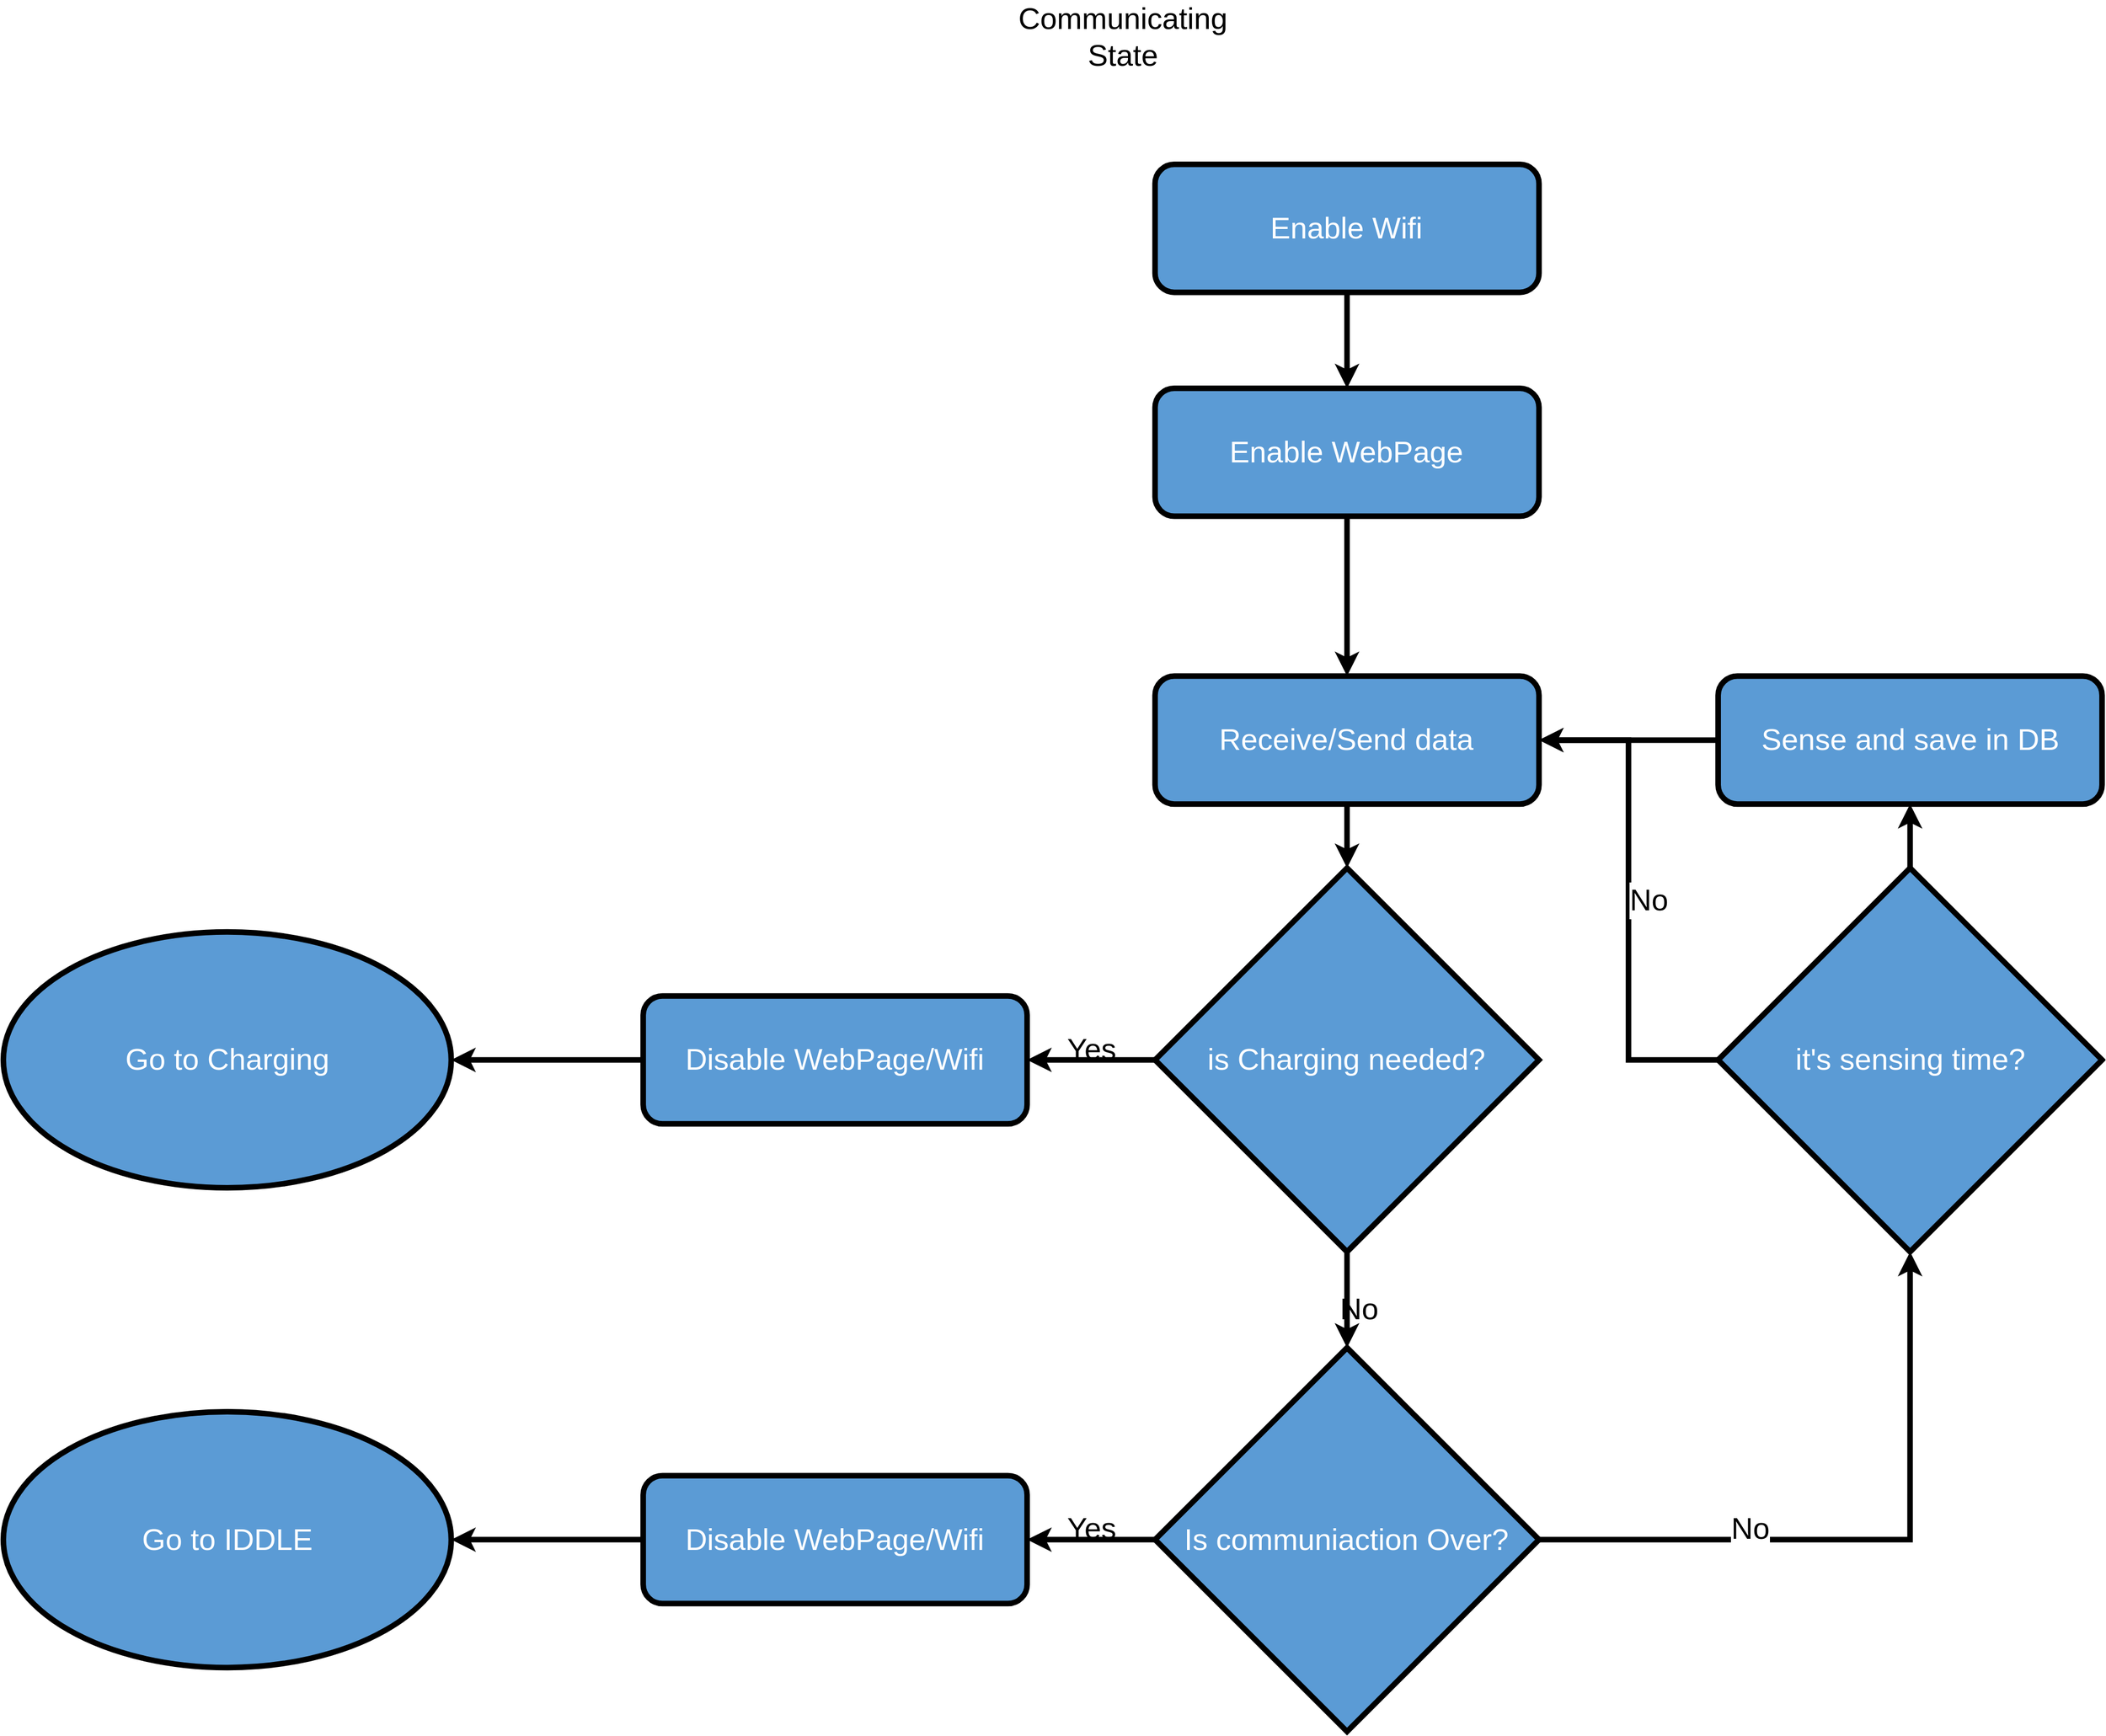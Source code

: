 <mxfile version="15.3.7" type="device"><diagram id="Aq8C7NM-q_EOuL56kIrI" name="Page-1"><mxGraphModel dx="2908" dy="1783" grid="1" gridSize="10" guides="1" tooltips="1" connect="1" arrows="1" fold="1" page="1" pageScale="1" pageWidth="827" pageHeight="1169" math="0" shadow="0"><root><mxCell id="0"/><mxCell id="1" parent="0"/><mxCell id="-HEfP3_ZucE5aoF547T3-1" value="" style="group;strokeWidth=5;fontSize=27;" vertex="1" connectable="0" parent="1"><mxGeometry x="124" y="90" width="1882.96" height="1550" as="geometry"/></mxCell><mxCell id="Kl6rUYlBZ52-5VsQZGhu-24" value="Communicating&lt;br style=&quot;font-size: 27px;&quot;&gt;State" style="text;html=1;strokeColor=none;fillColor=none;align=center;verticalAlign=middle;whiteSpace=wrap;rounded=0;strokeWidth=5;fontSize=27;" parent="-HEfP3_ZucE5aoF547T3-1" vertex="1"><mxGeometry x="947.221" width="114.815" height="57.407" as="geometry"/></mxCell><mxCell id="Kl6rUYlBZ52-5VsQZGhu-26" value="Enable Wifi" style="rounded=1;whiteSpace=wrap;html=1;fontSize=27;glass=0;strokeWidth=5;shadow=0;fillColor=#5B9BD5;fontColor=#FFFFFF;" parent="-HEfP3_ZucE5aoF547T3-1" vertex="1"><mxGeometry x="1033.332" y="143.519" width="344.444" height="114.815" as="geometry"/></mxCell><mxCell id="Kl6rUYlBZ52-5VsQZGhu-28" value="Enable WebPage" style="rounded=1;whiteSpace=wrap;html=1;fontSize=27;glass=0;strokeWidth=5;shadow=0;fillColor=#5B9BD5;fontColor=#FFFFFF;" parent="-HEfP3_ZucE5aoF547T3-1" vertex="1"><mxGeometry x="1033.332" y="344.444" width="344.444" height="114.815" as="geometry"/></mxCell><mxCell id="Kl6rUYlBZ52-5VsQZGhu-25" value="" style="edgeStyle=orthogonalEdgeStyle;rounded=0;orthogonalLoop=1;jettySize=auto;html=1;strokeWidth=5;fontSize=27;" parent="-HEfP3_ZucE5aoF547T3-1" source="Kl6rUYlBZ52-5VsQZGhu-26" target="Kl6rUYlBZ52-5VsQZGhu-28" edge="1"><mxGeometry relative="1" as="geometry"/></mxCell><mxCell id="Kl6rUYlBZ52-5VsQZGhu-30" value="Yes" style="edgeStyle=orthogonalEdgeStyle;rounded=0;orthogonalLoop=1;jettySize=auto;html=1;labelBackgroundColor=none;strokeWidth=5;fontSize=27;" parent="-HEfP3_ZucE5aoF547T3-1" source="Kl6rUYlBZ52-5VsQZGhu-31" edge="1"><mxGeometry y="-10" relative="1" as="geometry"><mxPoint x="918.517" y="947.222" as="targetPoint"/><mxPoint as="offset"/></mxGeometry></mxCell><mxCell id="Kl6rUYlBZ52-5VsQZGhu-31" value="&lt;font style=&quot;font-size: 27px;&quot;&gt;is Charging needed?&lt;/font&gt;" style="rhombus;whiteSpace=wrap;html=1;fillColor=#5B9BD5;fontColor=#FFFFFF;strokeWidth=5;fontSize=27;" parent="-HEfP3_ZucE5aoF547T3-1" vertex="1"><mxGeometry x="1033.332" y="775" width="344.444" height="344.444" as="geometry"/></mxCell><mxCell id="Kl6rUYlBZ52-5VsQZGhu-33" value="Yes" style="edgeStyle=orthogonalEdgeStyle;rounded=0;orthogonalLoop=1;jettySize=auto;html=1;labelBackgroundColor=none;strokeWidth=5;fontSize=27;" parent="-HEfP3_ZucE5aoF547T3-1" source="Kl6rUYlBZ52-5VsQZGhu-34" edge="1"><mxGeometry y="-10" relative="1" as="geometry"><mxPoint x="918.517" y="1377.778" as="targetPoint"/><mxPoint as="offset"/></mxGeometry></mxCell><mxCell id="Kl6rUYlBZ52-5VsQZGhu-34" value="&lt;font style=&quot;font-size: 27px;&quot;&gt;Is communiaction Over?&lt;/font&gt;" style="rhombus;whiteSpace=wrap;html=1;fillColor=#5B9BD5;fontColor=#FFFFFF;strokeWidth=5;fontSize=27;" parent="-HEfP3_ZucE5aoF547T3-1" vertex="1"><mxGeometry x="1033.332" y="1205.556" width="344.444" height="344.444" as="geometry"/></mxCell><mxCell id="Kl6rUYlBZ52-5VsQZGhu-29" value="No" style="edgeStyle=orthogonalEdgeStyle;rounded=0;orthogonalLoop=1;jettySize=auto;html=1;labelBackgroundColor=none;strokeWidth=5;fontSize=27;" parent="-HEfP3_ZucE5aoF547T3-1" source="Kl6rUYlBZ52-5VsQZGhu-31" target="Kl6rUYlBZ52-5VsQZGhu-34" edge="1"><mxGeometry x="0.2" y="10" relative="1" as="geometry"><mxPoint as="offset"/></mxGeometry></mxCell><mxCell id="Kl6rUYlBZ52-5VsQZGhu-35" value="" style="edgeStyle=orthogonalEdgeStyle;rounded=0;orthogonalLoop=1;jettySize=auto;html=1;strokeWidth=5;fontSize=27;" parent="-HEfP3_ZucE5aoF547T3-1" source="Kl6rUYlBZ52-5VsQZGhu-36" target="Kl6rUYlBZ52-5VsQZGhu-31" edge="1"><mxGeometry relative="1" as="geometry"/></mxCell><mxCell id="Kl6rUYlBZ52-5VsQZGhu-36" value="Receive/Send data" style="rounded=1;whiteSpace=wrap;html=1;fontSize=27;glass=0;strokeWidth=5;shadow=0;fillColor=#5B9BD5;fontColor=#FFFFFF;" parent="-HEfP3_ZucE5aoF547T3-1" vertex="1"><mxGeometry x="1033.332" y="602.778" width="344.444" height="114.815" as="geometry"/></mxCell><mxCell id="Kl6rUYlBZ52-5VsQZGhu-27" value="" style="edgeStyle=orthogonalEdgeStyle;rounded=0;orthogonalLoop=1;jettySize=auto;html=1;strokeWidth=5;fontSize=27;" parent="-HEfP3_ZucE5aoF547T3-1" source="Kl6rUYlBZ52-5VsQZGhu-28" target="Kl6rUYlBZ52-5VsQZGhu-36" edge="1"><mxGeometry relative="1" as="geometry"/></mxCell><mxCell id="Kl6rUYlBZ52-5VsQZGhu-37" value="Go to Charging" style="ellipse;whiteSpace=wrap;html=1;fillColor=#5B9BD5;fontColor=#FFFFFF;strokeWidth=5;fontSize=27;" parent="-HEfP3_ZucE5aoF547T3-1" vertex="1"><mxGeometry y="832.407" width="401.851" height="229.63" as="geometry"/></mxCell><mxCell id="Kl6rUYlBZ52-5VsQZGhu-38" value="Go to IDDLE" style="ellipse;whiteSpace=wrap;html=1;fillColor=#5B9BD5;fontColor=#FFFFFF;strokeWidth=5;fontSize=27;" parent="-HEfP3_ZucE5aoF547T3-1" vertex="1"><mxGeometry y="1262.963" width="401.851" height="229.63" as="geometry"/></mxCell><mxCell id="Kl6rUYlBZ52-5VsQZGhu-57" value="" style="edgeStyle=orthogonalEdgeStyle;rounded=0;orthogonalLoop=1;jettySize=auto;html=1;strokeWidth=5;fontSize=27;" parent="-HEfP3_ZucE5aoF547T3-1" source="Kl6rUYlBZ52-5VsQZGhu-58" target="Kl6rUYlBZ52-5VsQZGhu-37" edge="1"><mxGeometry relative="1" as="geometry"/></mxCell><mxCell id="Kl6rUYlBZ52-5VsQZGhu-58" value="Disable WebPage/Wifi" style="rounded=1;whiteSpace=wrap;html=1;fontSize=27;glass=0;strokeWidth=5;shadow=0;fillColor=#5B9BD5;fontColor=#FFFFFF;" parent="-HEfP3_ZucE5aoF547T3-1" vertex="1"><mxGeometry x="574.073" y="889.815" width="344.444" height="114.815" as="geometry"/></mxCell><mxCell id="Kl6rUYlBZ52-5VsQZGhu-59" value="" style="edgeStyle=orthogonalEdgeStyle;rounded=0;orthogonalLoop=1;jettySize=auto;html=1;strokeWidth=5;fontSize=27;" parent="-HEfP3_ZucE5aoF547T3-1" source="Kl6rUYlBZ52-5VsQZGhu-60" target="Kl6rUYlBZ52-5VsQZGhu-38" edge="1"><mxGeometry relative="1" as="geometry"/></mxCell><mxCell id="Kl6rUYlBZ52-5VsQZGhu-60" value="Disable WebPage/Wifi" style="rounded=1;whiteSpace=wrap;html=1;fontSize=27;glass=0;strokeWidth=5;shadow=0;fillColor=#5B9BD5;fontColor=#FFFFFF;" parent="-HEfP3_ZucE5aoF547T3-1" vertex="1"><mxGeometry x="574.073" y="1320.37" width="344.444" height="114.815" as="geometry"/></mxCell><mxCell id="UiVtGzEGlQ2qOJqni-r1-3" value="No" style="edgeStyle=orthogonalEdgeStyle;rounded=0;orthogonalLoop=1;jettySize=auto;html=1;entryX=1;entryY=0.5;entryDx=0;entryDy=0;fontSize=27;strokeWidth=5;" parent="-HEfP3_ZucE5aoF547T3-1" source="UiVtGzEGlQ2qOJqni-r1-1" target="Kl6rUYlBZ52-5VsQZGhu-36" edge="1"><mxGeometry y="-18" relative="1" as="geometry"><mxPoint as="offset"/></mxGeometry></mxCell><mxCell id="UiVtGzEGlQ2qOJqni-r1-1" value="&lt;font style=&quot;font-size: 27px;&quot;&gt;it's sensing time?&lt;/font&gt;" style="rhombus;whiteSpace=wrap;html=1;fillColor=#5B9BD5;fontColor=#FFFFFF;strokeWidth=5;fontSize=27;" parent="-HEfP3_ZucE5aoF547T3-1" vertex="1"><mxGeometry x="1538.516" y="775" width="344.444" height="344.444" as="geometry"/></mxCell><mxCell id="UiVtGzEGlQ2qOJqni-r1-2" value="No" style="edgeStyle=orthogonalEdgeStyle;rounded=0;orthogonalLoop=1;jettySize=auto;html=1;entryX=0.5;entryY=1;entryDx=0;entryDy=0;fontSize=27;strokeWidth=5;" parent="-HEfP3_ZucE5aoF547T3-1" source="Kl6rUYlBZ52-5VsQZGhu-34" target="UiVtGzEGlQ2qOJqni-r1-1" edge="1"><mxGeometry x="-0.359" y="10" relative="1" as="geometry"><mxPoint as="offset"/></mxGeometry></mxCell><mxCell id="UiVtGzEGlQ2qOJqni-r1-6" style="edgeStyle=orthogonalEdgeStyle;rounded=0;orthogonalLoop=1;jettySize=auto;html=1;entryX=1;entryY=0.5;entryDx=0;entryDy=0;fontSize=27;strokeWidth=5;" parent="-HEfP3_ZucE5aoF547T3-1" source="UiVtGzEGlQ2qOJqni-r1-4" target="Kl6rUYlBZ52-5VsQZGhu-36" edge="1"><mxGeometry relative="1" as="geometry"/></mxCell><mxCell id="UiVtGzEGlQ2qOJqni-r1-4" value="Sense and save in DB" style="rounded=1;whiteSpace=wrap;html=1;fontSize=27;glass=0;strokeWidth=5;shadow=0;fillColor=#5B9BD5;fontColor=#FFFFFF;" parent="-HEfP3_ZucE5aoF547T3-1" vertex="1"><mxGeometry x="1538.516" y="602.778" width="344.444" height="114.815" as="geometry"/></mxCell><mxCell id="UiVtGzEGlQ2qOJqni-r1-5" style="edgeStyle=orthogonalEdgeStyle;rounded=0;orthogonalLoop=1;jettySize=auto;html=1;entryX=0.5;entryY=1;entryDx=0;entryDy=0;fontSize=27;strokeWidth=5;" parent="-HEfP3_ZucE5aoF547T3-1" source="UiVtGzEGlQ2qOJqni-r1-1" target="UiVtGzEGlQ2qOJqni-r1-4" edge="1"><mxGeometry relative="1" as="geometry"/></mxCell></root></mxGraphModel></diagram></mxfile>